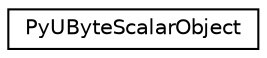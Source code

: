 digraph "Graphical Class Hierarchy"
{
 // LATEX_PDF_SIZE
  edge [fontname="Helvetica",fontsize="10",labelfontname="Helvetica",labelfontsize="10"];
  node [fontname="Helvetica",fontsize="10",shape=record];
  rankdir="LR";
  Node0 [label="PyUByteScalarObject",height=0.2,width=0.4,color="black", fillcolor="white", style="filled",URL="$structPyUByteScalarObject.html",tooltip=" "];
}
